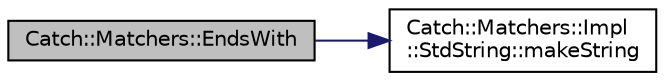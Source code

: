 digraph "Catch::Matchers::EndsWith"
{
  edge [fontname="Helvetica",fontsize="10",labelfontname="Helvetica",labelfontsize="10"];
  node [fontname="Helvetica",fontsize="10",shape=record];
  rankdir="LR";
  Node1 [label="Catch::Matchers::EndsWith",height=0.2,width=0.4,color="black", fillcolor="grey75", style="filled" fontcolor="black"];
  Node1 -> Node2 [color="midnightblue",fontsize="10",style="solid",fontname="Helvetica"];
  Node2 [label="Catch::Matchers::Impl\l::StdString::makeString",height=0.2,width=0.4,color="black", fillcolor="white", style="filled",URL="$namespace_catch_1_1_matchers_1_1_impl_1_1_std_string.html#a42a104fb88baf158ed3b7d0d422afdaa"];
}
